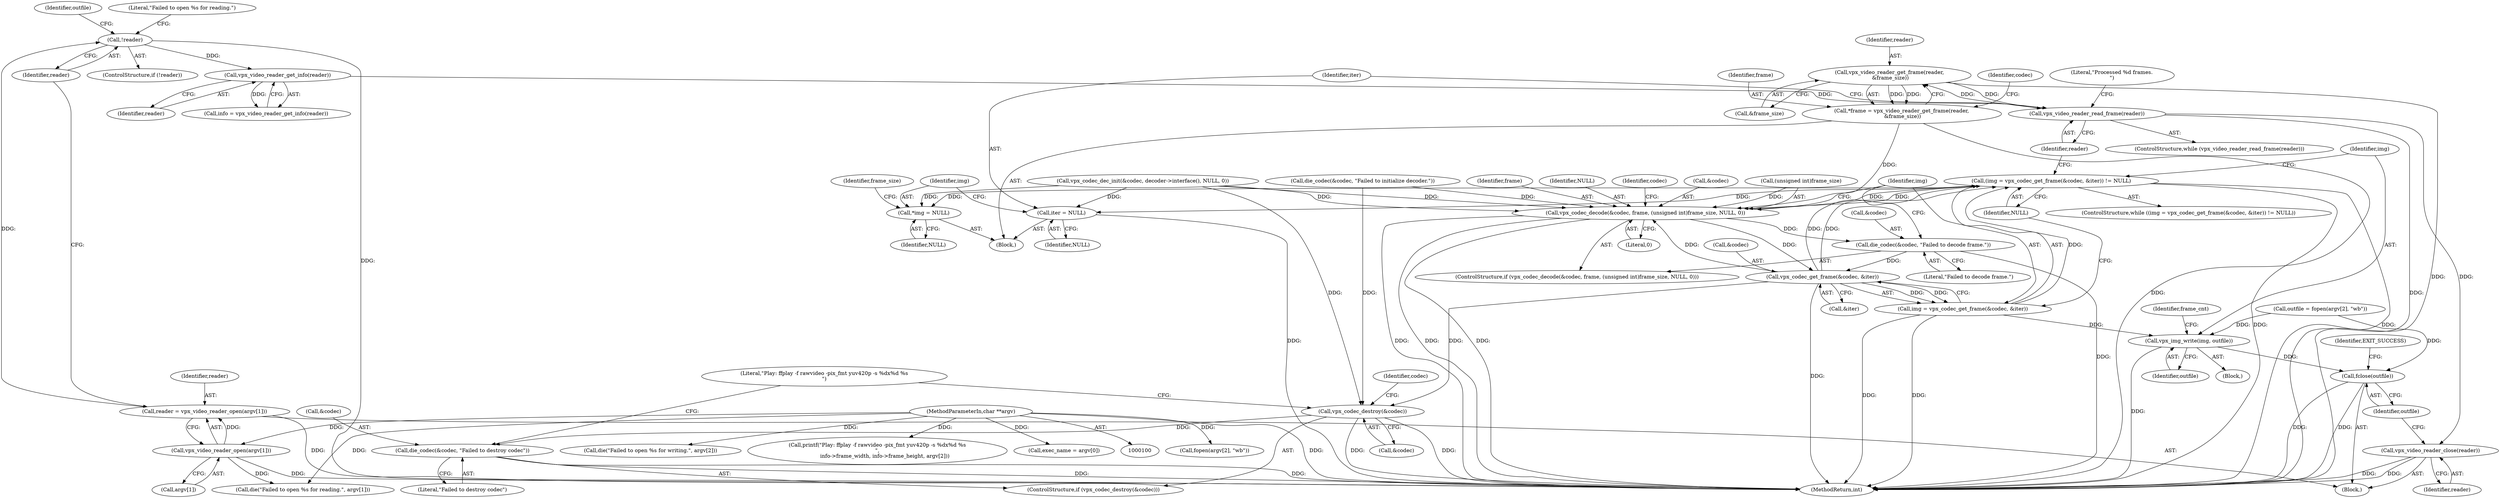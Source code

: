 digraph "0_Android_5a9753fca56f0eeb9f61e342b2fccffc364f9426_12@API" {
"1000213" [label="(Call,vpx_video_reader_get_frame(reader,\n &frame_size))"];
"1000195" [label="(Call,vpx_video_reader_read_frame(reader))"];
"1000213" [label="(Call,vpx_video_reader_get_frame(reader,\n &frame_size))"];
"1000166" [label="(Call,vpx_video_reader_get_info(reader))"];
"1000143" [label="(Call,!reader)"];
"1000136" [label="(Call,reader = vpx_video_reader_open(argv[1]))"];
"1000138" [label="(Call,vpx_video_reader_open(argv[1]))"];
"1000102" [label="(MethodParameterIn,char **argv)"];
"1000211" [label="(Call,*frame = vpx_video_reader_get_frame(reader,\n &frame_size))"];
"1000218" [label="(Call,vpx_codec_decode(&codec, frame, (unsigned int)frame_size, NULL, 0))"];
"1000227" [label="(Call,die_codec(&codec, \"Failed to decode frame.\"))"];
"1000235" [label="(Call,vpx_codec_get_frame(&codec, &iter))"];
"1000232" [label="(Call,(img = vpx_codec_get_frame(&codec, &iter)) != NULL)"];
"1000199" [label="(Call,iter = NULL)"];
"1000203" [label="(Call,*img = NULL)"];
"1000233" [label="(Call,img = vpx_codec_get_frame(&codec, &iter))"];
"1000242" [label="(Call,vpx_img_write(img, outfile))"];
"1000271" [label="(Call,fclose(outfile))"];
"1000251" [label="(Call,vpx_codec_destroy(&codec))"];
"1000254" [label="(Call,die_codec(&codec, \"Failed to destroy codec\"))"];
"1000269" [label="(Call,vpx_video_reader_close(reader))"];
"1000226" [label="(Literal,0)"];
"1000236" [label="(Call,&codec)"];
"1000143" [label="(Call,!reader)"];
"1000154" [label="(Call,fopen(argv[2], \"wb\"))"];
"1000230" [label="(Literal,\"Failed to decode frame.\")"];
"1000142" [label="(ControlStructure,if (!reader))"];
"1000222" [label="(Call,(unsigned int)frame_size)"];
"1000275" [label="(MethodReturn,int)"];
"1000208" [label="(Identifier,frame_size)"];
"1000217" [label="(ControlStructure,if (vpx_codec_decode(&codec, frame, (unsigned int)frame_size, NULL, 0)))"];
"1000205" [label="(Identifier,NULL)"];
"1000184" [label="(Call,vpx_codec_dec_init(&codec, decoder->interface(), NULL, 0))"];
"1000270" [label="(Identifier,reader)"];
"1000251" [label="(Call,vpx_codec_destroy(&codec))"];
"1000159" [label="(Call,die(\"Failed to open %s for writing.\", argv[2]))"];
"1000136" [label="(Call,reader = vpx_video_reader_open(argv[1]))"];
"1000231" [label="(ControlStructure,while ((img = vpx_codec_get_frame(&codec, &iter)) != NULL))"];
"1000166" [label="(Call,vpx_video_reader_get_info(reader))"];
"1000139" [label="(Call,argv[1])"];
"1000235" [label="(Call,vpx_codec_get_frame(&codec, &iter))"];
"1000233" [label="(Call,img = vpx_codec_get_frame(&codec, &iter))"];
"1000194" [label="(ControlStructure,while (vpx_video_reader_read_frame(reader)))"];
"1000244" [label="(Identifier,outfile)"];
"1000144" [label="(Identifier,reader)"];
"1000246" [label="(Identifier,frame_cnt)"];
"1000153" [label="(Identifier,outfile)"];
"1000254" [label="(Call,die_codec(&codec, \"Failed to destroy codec\"))"];
"1000190" [label="(Call,die_codec(&codec, \"Failed to initialize decoder.\"))"];
"1000213" [label="(Call,vpx_video_reader_get_frame(reader,\n &frame_size))"];
"1000228" [label="(Call,&codec)"];
"1000103" [label="(Block,)"];
"1000248" [label="(Literal,\"Processed %d frames.\n\")"];
"1000102" [label="(MethodParameterIn,char **argv)"];
"1000241" [label="(Block,)"];
"1000274" [label="(Identifier,EXIT_SUCCESS)"];
"1000221" [label="(Identifier,frame)"];
"1000271" [label="(Call,fclose(outfile))"];
"1000258" [label="(Call,printf(\"Play: ffplay -f rawvideo -pix_fmt yuv420p -s %dx%d %s\n\",\n         info->frame_width, info->frame_height, argv[2]))"];
"1000256" [label="(Identifier,codec)"];
"1000215" [label="(Call,&frame_size)"];
"1000204" [label="(Identifier,img)"];
"1000203" [label="(Call,*img = NULL)"];
"1000252" [label="(Call,&codec)"];
"1000137" [label="(Identifier,reader)"];
"1000243" [label="(Identifier,img)"];
"1000125" [label="(Call,exec_name = argv[0])"];
"1000212" [label="(Identifier,frame)"];
"1000257" [label="(Literal,\"Failed to destroy codec\")"];
"1000200" [label="(Identifier,iter)"];
"1000225" [label="(Identifier,NULL)"];
"1000197" [label="(Block,)"];
"1000269" [label="(Call,vpx_video_reader_close(reader))"];
"1000220" [label="(Identifier,codec)"];
"1000229" [label="(Identifier,codec)"];
"1000167" [label="(Identifier,reader)"];
"1000195" [label="(Call,vpx_video_reader_read_frame(reader))"];
"1000138" [label="(Call,vpx_video_reader_open(argv[1]))"];
"1000145" [label="(Call,die(\"Failed to open %s for reading.\", argv[1]))"];
"1000152" [label="(Call,outfile = fopen(argv[2], \"wb\"))"];
"1000238" [label="(Call,&iter)"];
"1000242" [label="(Call,vpx_img_write(img, outfile))"];
"1000272" [label="(Identifier,outfile)"];
"1000250" [label="(ControlStructure,if (vpx_codec_destroy(&codec)))"];
"1000199" [label="(Call,iter = NULL)"];
"1000196" [label="(Identifier,reader)"];
"1000234" [label="(Identifier,img)"];
"1000232" [label="(Call,(img = vpx_codec_get_frame(&codec, &iter)) != NULL)"];
"1000240" [label="(Identifier,NULL)"];
"1000259" [label="(Literal,\"Play: ffplay -f rawvideo -pix_fmt yuv420p -s %dx%d %s\n\")"];
"1000146" [label="(Literal,\"Failed to open %s for reading.\")"];
"1000219" [label="(Call,&codec)"];
"1000201" [label="(Identifier,NULL)"];
"1000218" [label="(Call,vpx_codec_decode(&codec, frame, (unsigned int)frame_size, NULL, 0))"];
"1000211" [label="(Call,*frame = vpx_video_reader_get_frame(reader,\n &frame_size))"];
"1000214" [label="(Identifier,reader)"];
"1000164" [label="(Call,info = vpx_video_reader_get_info(reader))"];
"1000227" [label="(Call,die_codec(&codec, \"Failed to decode frame.\"))"];
"1000255" [label="(Call,&codec)"];
"1000213" -> "1000211"  [label="AST: "];
"1000213" -> "1000215"  [label="CFG: "];
"1000214" -> "1000213"  [label="AST: "];
"1000215" -> "1000213"  [label="AST: "];
"1000211" -> "1000213"  [label="CFG: "];
"1000213" -> "1000275"  [label="DDG: "];
"1000213" -> "1000195"  [label="DDG: "];
"1000213" -> "1000211"  [label="DDG: "];
"1000213" -> "1000211"  [label="DDG: "];
"1000195" -> "1000213"  [label="DDG: "];
"1000195" -> "1000194"  [label="AST: "];
"1000195" -> "1000196"  [label="CFG: "];
"1000196" -> "1000195"  [label="AST: "];
"1000200" -> "1000195"  [label="CFG: "];
"1000248" -> "1000195"  [label="CFG: "];
"1000195" -> "1000275"  [label="DDG: "];
"1000166" -> "1000195"  [label="DDG: "];
"1000195" -> "1000269"  [label="DDG: "];
"1000166" -> "1000164"  [label="AST: "];
"1000166" -> "1000167"  [label="CFG: "];
"1000167" -> "1000166"  [label="AST: "];
"1000164" -> "1000166"  [label="CFG: "];
"1000166" -> "1000164"  [label="DDG: "];
"1000143" -> "1000166"  [label="DDG: "];
"1000143" -> "1000142"  [label="AST: "];
"1000143" -> "1000144"  [label="CFG: "];
"1000144" -> "1000143"  [label="AST: "];
"1000146" -> "1000143"  [label="CFG: "];
"1000153" -> "1000143"  [label="CFG: "];
"1000143" -> "1000275"  [label="DDG: "];
"1000136" -> "1000143"  [label="DDG: "];
"1000136" -> "1000103"  [label="AST: "];
"1000136" -> "1000138"  [label="CFG: "];
"1000137" -> "1000136"  [label="AST: "];
"1000138" -> "1000136"  [label="AST: "];
"1000144" -> "1000136"  [label="CFG: "];
"1000136" -> "1000275"  [label="DDG: "];
"1000138" -> "1000136"  [label="DDG: "];
"1000138" -> "1000139"  [label="CFG: "];
"1000139" -> "1000138"  [label="AST: "];
"1000138" -> "1000275"  [label="DDG: "];
"1000102" -> "1000138"  [label="DDG: "];
"1000138" -> "1000145"  [label="DDG: "];
"1000102" -> "1000100"  [label="AST: "];
"1000102" -> "1000275"  [label="DDG: "];
"1000102" -> "1000125"  [label="DDG: "];
"1000102" -> "1000145"  [label="DDG: "];
"1000102" -> "1000154"  [label="DDG: "];
"1000102" -> "1000159"  [label="DDG: "];
"1000102" -> "1000258"  [label="DDG: "];
"1000211" -> "1000197"  [label="AST: "];
"1000212" -> "1000211"  [label="AST: "];
"1000220" -> "1000211"  [label="CFG: "];
"1000211" -> "1000275"  [label="DDG: "];
"1000211" -> "1000218"  [label="DDG: "];
"1000218" -> "1000217"  [label="AST: "];
"1000218" -> "1000226"  [label="CFG: "];
"1000219" -> "1000218"  [label="AST: "];
"1000221" -> "1000218"  [label="AST: "];
"1000222" -> "1000218"  [label="AST: "];
"1000225" -> "1000218"  [label="AST: "];
"1000226" -> "1000218"  [label="AST: "];
"1000229" -> "1000218"  [label="CFG: "];
"1000234" -> "1000218"  [label="CFG: "];
"1000218" -> "1000275"  [label="DDG: "];
"1000218" -> "1000275"  [label="DDG: "];
"1000218" -> "1000275"  [label="DDG: "];
"1000184" -> "1000218"  [label="DDG: "];
"1000184" -> "1000218"  [label="DDG: "];
"1000235" -> "1000218"  [label="DDG: "];
"1000190" -> "1000218"  [label="DDG: "];
"1000222" -> "1000218"  [label="DDG: "];
"1000232" -> "1000218"  [label="DDG: "];
"1000218" -> "1000227"  [label="DDG: "];
"1000218" -> "1000235"  [label="DDG: "];
"1000218" -> "1000232"  [label="DDG: "];
"1000227" -> "1000217"  [label="AST: "];
"1000227" -> "1000230"  [label="CFG: "];
"1000228" -> "1000227"  [label="AST: "];
"1000230" -> "1000227"  [label="AST: "];
"1000234" -> "1000227"  [label="CFG: "];
"1000227" -> "1000275"  [label="DDG: "];
"1000227" -> "1000235"  [label="DDG: "];
"1000235" -> "1000233"  [label="AST: "];
"1000235" -> "1000238"  [label="CFG: "];
"1000236" -> "1000235"  [label="AST: "];
"1000238" -> "1000235"  [label="AST: "];
"1000233" -> "1000235"  [label="CFG: "];
"1000235" -> "1000275"  [label="DDG: "];
"1000235" -> "1000232"  [label="DDG: "];
"1000235" -> "1000232"  [label="DDG: "];
"1000235" -> "1000233"  [label="DDG: "];
"1000235" -> "1000233"  [label="DDG: "];
"1000235" -> "1000251"  [label="DDG: "];
"1000232" -> "1000231"  [label="AST: "];
"1000232" -> "1000240"  [label="CFG: "];
"1000233" -> "1000232"  [label="AST: "];
"1000240" -> "1000232"  [label="AST: "];
"1000196" -> "1000232"  [label="CFG: "];
"1000243" -> "1000232"  [label="CFG: "];
"1000232" -> "1000275"  [label="DDG: "];
"1000232" -> "1000275"  [label="DDG: "];
"1000232" -> "1000199"  [label="DDG: "];
"1000232" -> "1000203"  [label="DDG: "];
"1000233" -> "1000232"  [label="DDG: "];
"1000199" -> "1000197"  [label="AST: "];
"1000199" -> "1000201"  [label="CFG: "];
"1000200" -> "1000199"  [label="AST: "];
"1000201" -> "1000199"  [label="AST: "];
"1000204" -> "1000199"  [label="CFG: "];
"1000199" -> "1000275"  [label="DDG: "];
"1000184" -> "1000199"  [label="DDG: "];
"1000203" -> "1000197"  [label="AST: "];
"1000203" -> "1000205"  [label="CFG: "];
"1000204" -> "1000203"  [label="AST: "];
"1000205" -> "1000203"  [label="AST: "];
"1000208" -> "1000203"  [label="CFG: "];
"1000184" -> "1000203"  [label="DDG: "];
"1000234" -> "1000233"  [label="AST: "];
"1000240" -> "1000233"  [label="CFG: "];
"1000233" -> "1000275"  [label="DDG: "];
"1000233" -> "1000275"  [label="DDG: "];
"1000233" -> "1000242"  [label="DDG: "];
"1000242" -> "1000241"  [label="AST: "];
"1000242" -> "1000244"  [label="CFG: "];
"1000243" -> "1000242"  [label="AST: "];
"1000244" -> "1000242"  [label="AST: "];
"1000246" -> "1000242"  [label="CFG: "];
"1000242" -> "1000275"  [label="DDG: "];
"1000152" -> "1000242"  [label="DDG: "];
"1000242" -> "1000271"  [label="DDG: "];
"1000271" -> "1000103"  [label="AST: "];
"1000271" -> "1000272"  [label="CFG: "];
"1000272" -> "1000271"  [label="AST: "];
"1000274" -> "1000271"  [label="CFG: "];
"1000271" -> "1000275"  [label="DDG: "];
"1000271" -> "1000275"  [label="DDG: "];
"1000152" -> "1000271"  [label="DDG: "];
"1000251" -> "1000250"  [label="AST: "];
"1000251" -> "1000252"  [label="CFG: "];
"1000252" -> "1000251"  [label="AST: "];
"1000256" -> "1000251"  [label="CFG: "];
"1000259" -> "1000251"  [label="CFG: "];
"1000251" -> "1000275"  [label="DDG: "];
"1000251" -> "1000275"  [label="DDG: "];
"1000184" -> "1000251"  [label="DDG: "];
"1000190" -> "1000251"  [label="DDG: "];
"1000251" -> "1000254"  [label="DDG: "];
"1000254" -> "1000250"  [label="AST: "];
"1000254" -> "1000257"  [label="CFG: "];
"1000255" -> "1000254"  [label="AST: "];
"1000257" -> "1000254"  [label="AST: "];
"1000259" -> "1000254"  [label="CFG: "];
"1000254" -> "1000275"  [label="DDG: "];
"1000254" -> "1000275"  [label="DDG: "];
"1000269" -> "1000103"  [label="AST: "];
"1000269" -> "1000270"  [label="CFG: "];
"1000270" -> "1000269"  [label="AST: "];
"1000272" -> "1000269"  [label="CFG: "];
"1000269" -> "1000275"  [label="DDG: "];
"1000269" -> "1000275"  [label="DDG: "];
}
